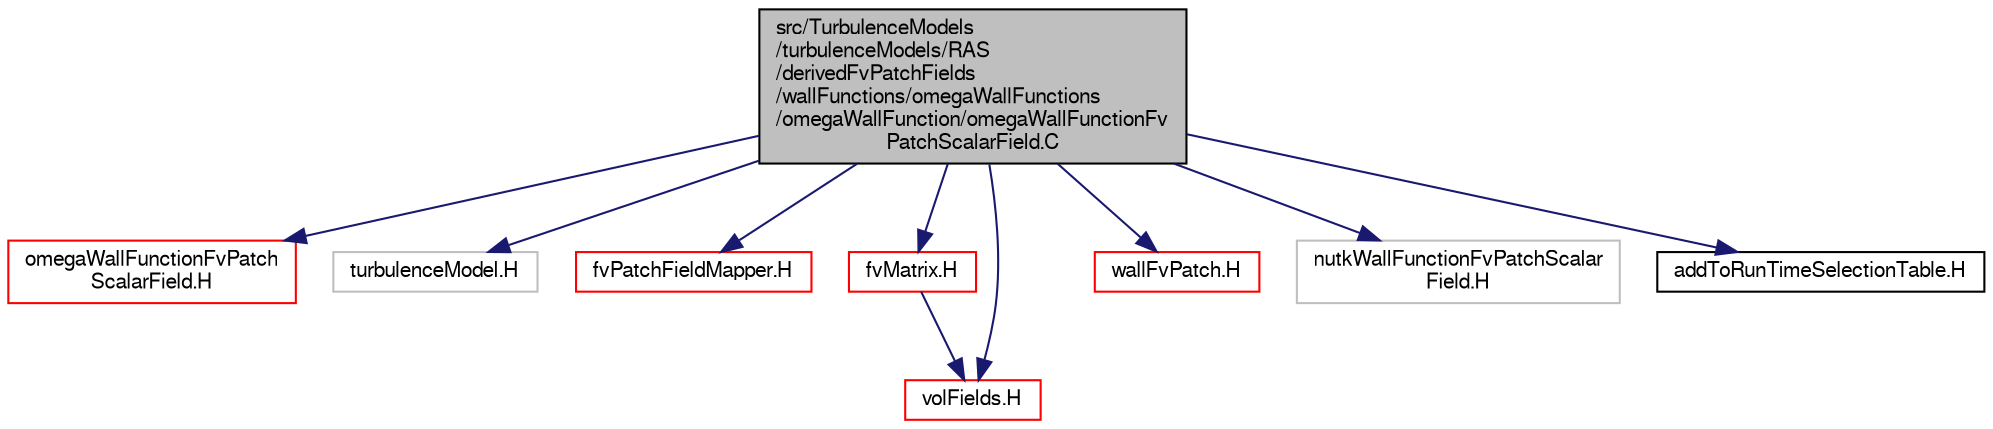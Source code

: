digraph "src/TurbulenceModels/turbulenceModels/RAS/derivedFvPatchFields/wallFunctions/omegaWallFunctions/omegaWallFunction/omegaWallFunctionFvPatchScalarField.C"
{
  bgcolor="transparent";
  edge [fontname="FreeSans",fontsize="10",labelfontname="FreeSans",labelfontsize="10"];
  node [fontname="FreeSans",fontsize="10",shape=record];
  Node0 [label="src/TurbulenceModels\l/turbulenceModels/RAS\l/derivedFvPatchFields\l/wallFunctions/omegaWallFunctions\l/omegaWallFunction/omegaWallFunctionFv\lPatchScalarField.C",height=0.2,width=0.4,color="black", fillcolor="grey75", style="filled", fontcolor="black"];
  Node0 -> Node1 [color="midnightblue",fontsize="10",style="solid",fontname="FreeSans"];
  Node1 [label="omegaWallFunctionFvPatch\lScalarField.H",height=0.2,width=0.4,color="red",URL="$a40100.html"];
  Node0 -> Node189 [color="midnightblue",fontsize="10",style="solid",fontname="FreeSans"];
  Node189 [label="turbulenceModel.H",height=0.2,width=0.4,color="grey75"];
  Node0 -> Node190 [color="midnightblue",fontsize="10",style="solid",fontname="FreeSans"];
  Node190 [label="fvPatchFieldMapper.H",height=0.2,width=0.4,color="red",URL="$a02468.html"];
  Node0 -> Node191 [color="midnightblue",fontsize="10",style="solid",fontname="FreeSans"];
  Node191 [label="fvMatrix.H",height=0.2,width=0.4,color="red",URL="$a03281.html"];
  Node191 -> Node192 [color="midnightblue",fontsize="10",style="solid",fontname="FreeSans"];
  Node192 [label="volFields.H",height=0.2,width=0.4,color="red",URL="$a02750.html"];
  Node0 -> Node192 [color="midnightblue",fontsize="10",style="solid",fontname="FreeSans"];
  Node0 -> Node317 [color="midnightblue",fontsize="10",style="solid",fontname="FreeSans"];
  Node317 [label="wallFvPatch.H",height=0.2,width=0.4,color="red",URL="$a03680.html"];
  Node0 -> Node319 [color="midnightblue",fontsize="10",style="solid",fontname="FreeSans"];
  Node319 [label="nutkWallFunctionFvPatchScalar\lField.H",height=0.2,width=0.4,color="grey75"];
  Node0 -> Node320 [color="midnightblue",fontsize="10",style="solid",fontname="FreeSans"];
  Node320 [label="addToRunTimeSelectionTable.H",height=0.2,width=0.4,color="black",URL="$a09263.html",tooltip="Macros for easy insertion into run-time selection tables. "];
}
